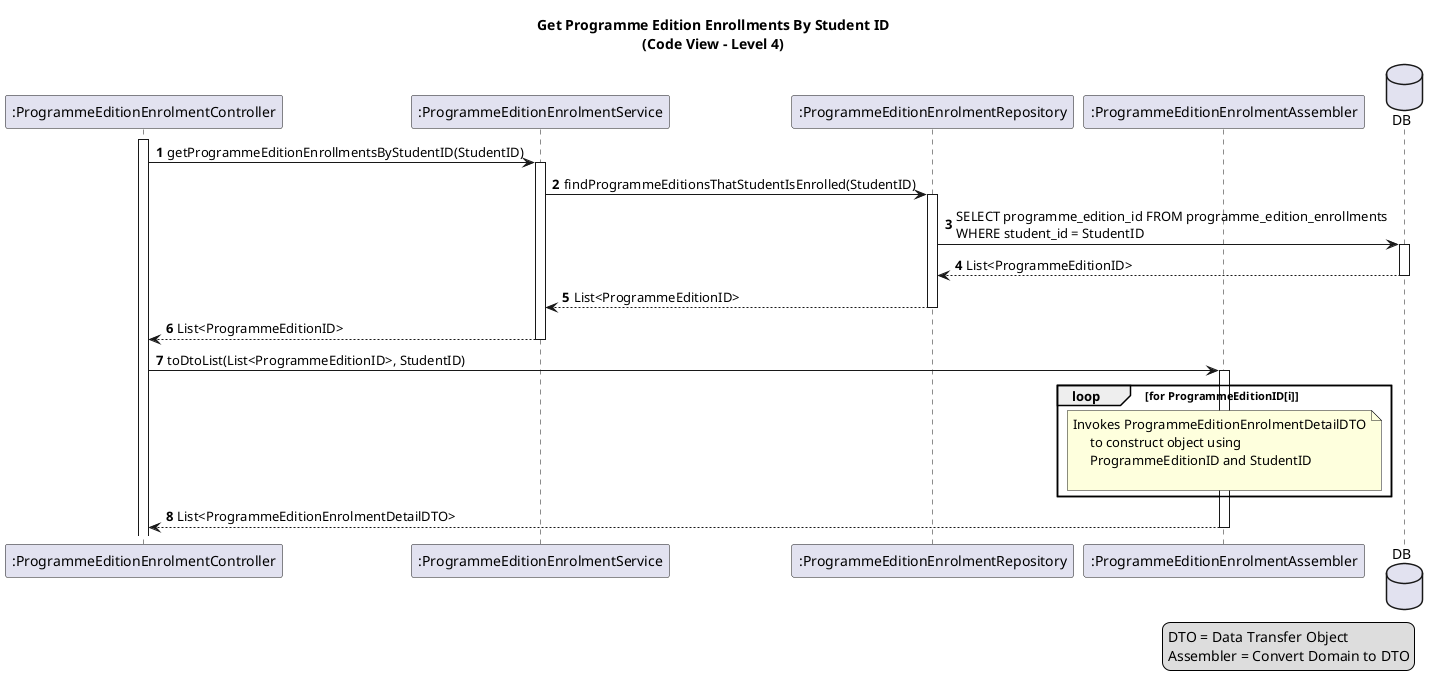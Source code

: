 @startuml
title: Get Programme Edition Enrollments By Student ID\n(Code View - Level 4)

autonumber

participant ":ProgrammeEditionEnrolmentController" as peeCtrl
activate peeCtrl
participant ":ProgrammeEditionEnrolmentService" as peeService
participant ":ProgrammeEditionEnrolmentRepository" as peeRepo
participant ":ProgrammeEditionEnrolmentAssembler" as peeAssembler
database DB

peeCtrl -> peeService ++: getProgrammeEditionEnrollmentsByStudentID(StudentID)
peeService -> peeRepo ++: findProgrammeEditionsThatStudentIsEnrolled(StudentID)
peeRepo -> DB ++: SELECT programme_edition_id FROM programme_edition_enrollments\nWHERE student_id = StudentID
DB --> peeRepo --: List<ProgrammeEditionID>

peeRepo --> peeService --: List<ProgrammeEditionID>
peeService --> peeCtrl --: List<ProgrammeEditionID>

peeCtrl -> peeAssembler ++: toDtoList(List<ProgrammeEditionID>, StudentID)

loop for ProgrammeEditionID[i]
    note over of peeAssembler
        Invokes ProgrammeEditionEnrolmentDetailDTO
             to construct object using
             ProgrammeEditionID and StudentID
            
    end note
end
peeAssembler --> peeCtrl --: List<ProgrammeEditionEnrolmentDetailDTO>

legend right
  DTO = Data Transfer Object
  Assembler = Convert Domain to DTO
end legend

@enduml 